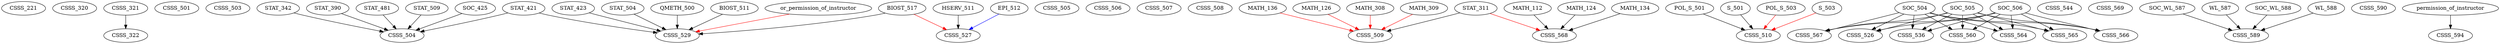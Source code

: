 digraph G {
    CSSS_221;
    CSSS_320;
    CSSS_321;
    edge [color=black];
    CSSS_321 -> CSSS_322;
    CSSS_501;
    CSSS_503;
    edge [color=black];
    STAT_342 -> CSSS_504;
    STAT_390 -> CSSS_504;
    STAT_421 -> CSSS_504;
    STAT_481 -> CSSS_504;
    STAT_509 -> CSSS_504;
    SOC_425 -> CSSS_504;
    CSSS_505;
    CSSS_506;
    CSSS_507;
    CSSS_508;
    edge [color=black];
    STAT_311 -> CSSS_509;
    edge [color=red];
    MATH_136 -> CSSS_509;
    MATH_126 -> CSSS_509;
    MATH_308 -> CSSS_509;
    MATH_309 -> CSSS_509;
    edge [color=black];
    POL_S_501 -> CSSS_510;
    S_501 -> CSSS_510;
    edge [color=red];
    POL_S_503 -> CSSS_510;
    S_503 -> CSSS_510;
    edge [color=black];
    SOC_504 -> CSSS_526;
    SOC_505 -> CSSS_526;
    SOC_506 -> CSSS_526;
    edge [color=black];
    HSERV_511 -> CSSS_527;
    edge [color=red];
    BIOST_517 -> CSSS_527;
    edge [color=blue];
    EPI_512 -> CSSS_527;
    edge [color=black];
    STAT_421 -> CSSS_529;
    STAT_423 -> CSSS_529;
    STAT_504 -> CSSS_529;
    QMETH_500 -> CSSS_529;
    BIOST_511 -> CSSS_529;
    BIOST_517 -> CSSS_529;
    edge [color=red];
    or_permission_of_instructor -> CSSS_529;
    edge [color=black];
    SOC_504 -> CSSS_536;
    SOC_505 -> CSSS_536;
    SOC_506 -> CSSS_536;
    CSSS_544;
    edge [color=black];
    SOC_504 -> CSSS_560;
    SOC_505 -> CSSS_560;
    SOC_506 -> CSSS_560;
    edge [color=black];
    SOC_504 -> CSSS_564;
    SOC_505 -> CSSS_564;
    SOC_506 -> CSSS_564;
    edge [color=black];
    SOC_504 -> CSSS_565;
    SOC_505 -> CSSS_565;
    SOC_506 -> CSSS_565;
    edge [color=black];
    SOC_504 -> CSSS_566;
    SOC_505 -> CSSS_566;
    SOC_506 -> CSSS_566;
    edge [color=black];
    SOC_504 -> CSSS_567;
    SOC_505 -> CSSS_567;
    SOC_506 -> CSSS_567;
    edge [color=black];
    MATH_112 -> CSSS_568;
    MATH_124 -> CSSS_568;
    MATH_134 -> CSSS_568;
    edge [color=red];
    STAT_311 -> CSSS_568;
    CSSS_569;
    edge [color=black];
    SOC_WL_587 -> CSSS_589;
    WL_587 -> CSSS_589;
    SOC_WL_588 -> CSSS_589;
    WL_588 -> CSSS_589;
    CSSS_590;
    edge [color=black];
    permission_of_instructor -> CSSS_594;
}
